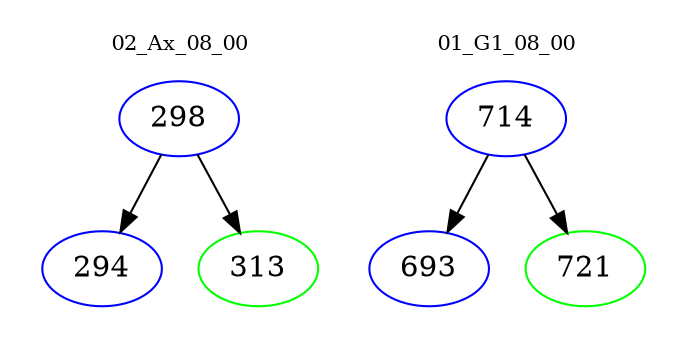digraph{
subgraph cluster_0 {
color = white
label = "02_Ax_08_00";
fontsize=10;
T0_298 [label="298", color="blue"]
T0_298 -> T0_294 [color="black"]
T0_294 [label="294", color="blue"]
T0_298 -> T0_313 [color="black"]
T0_313 [label="313", color="green"]
}
subgraph cluster_1 {
color = white
label = "01_G1_08_00";
fontsize=10;
T1_714 [label="714", color="blue"]
T1_714 -> T1_693 [color="black"]
T1_693 [label="693", color="blue"]
T1_714 -> T1_721 [color="black"]
T1_721 [label="721", color="green"]
}
}
